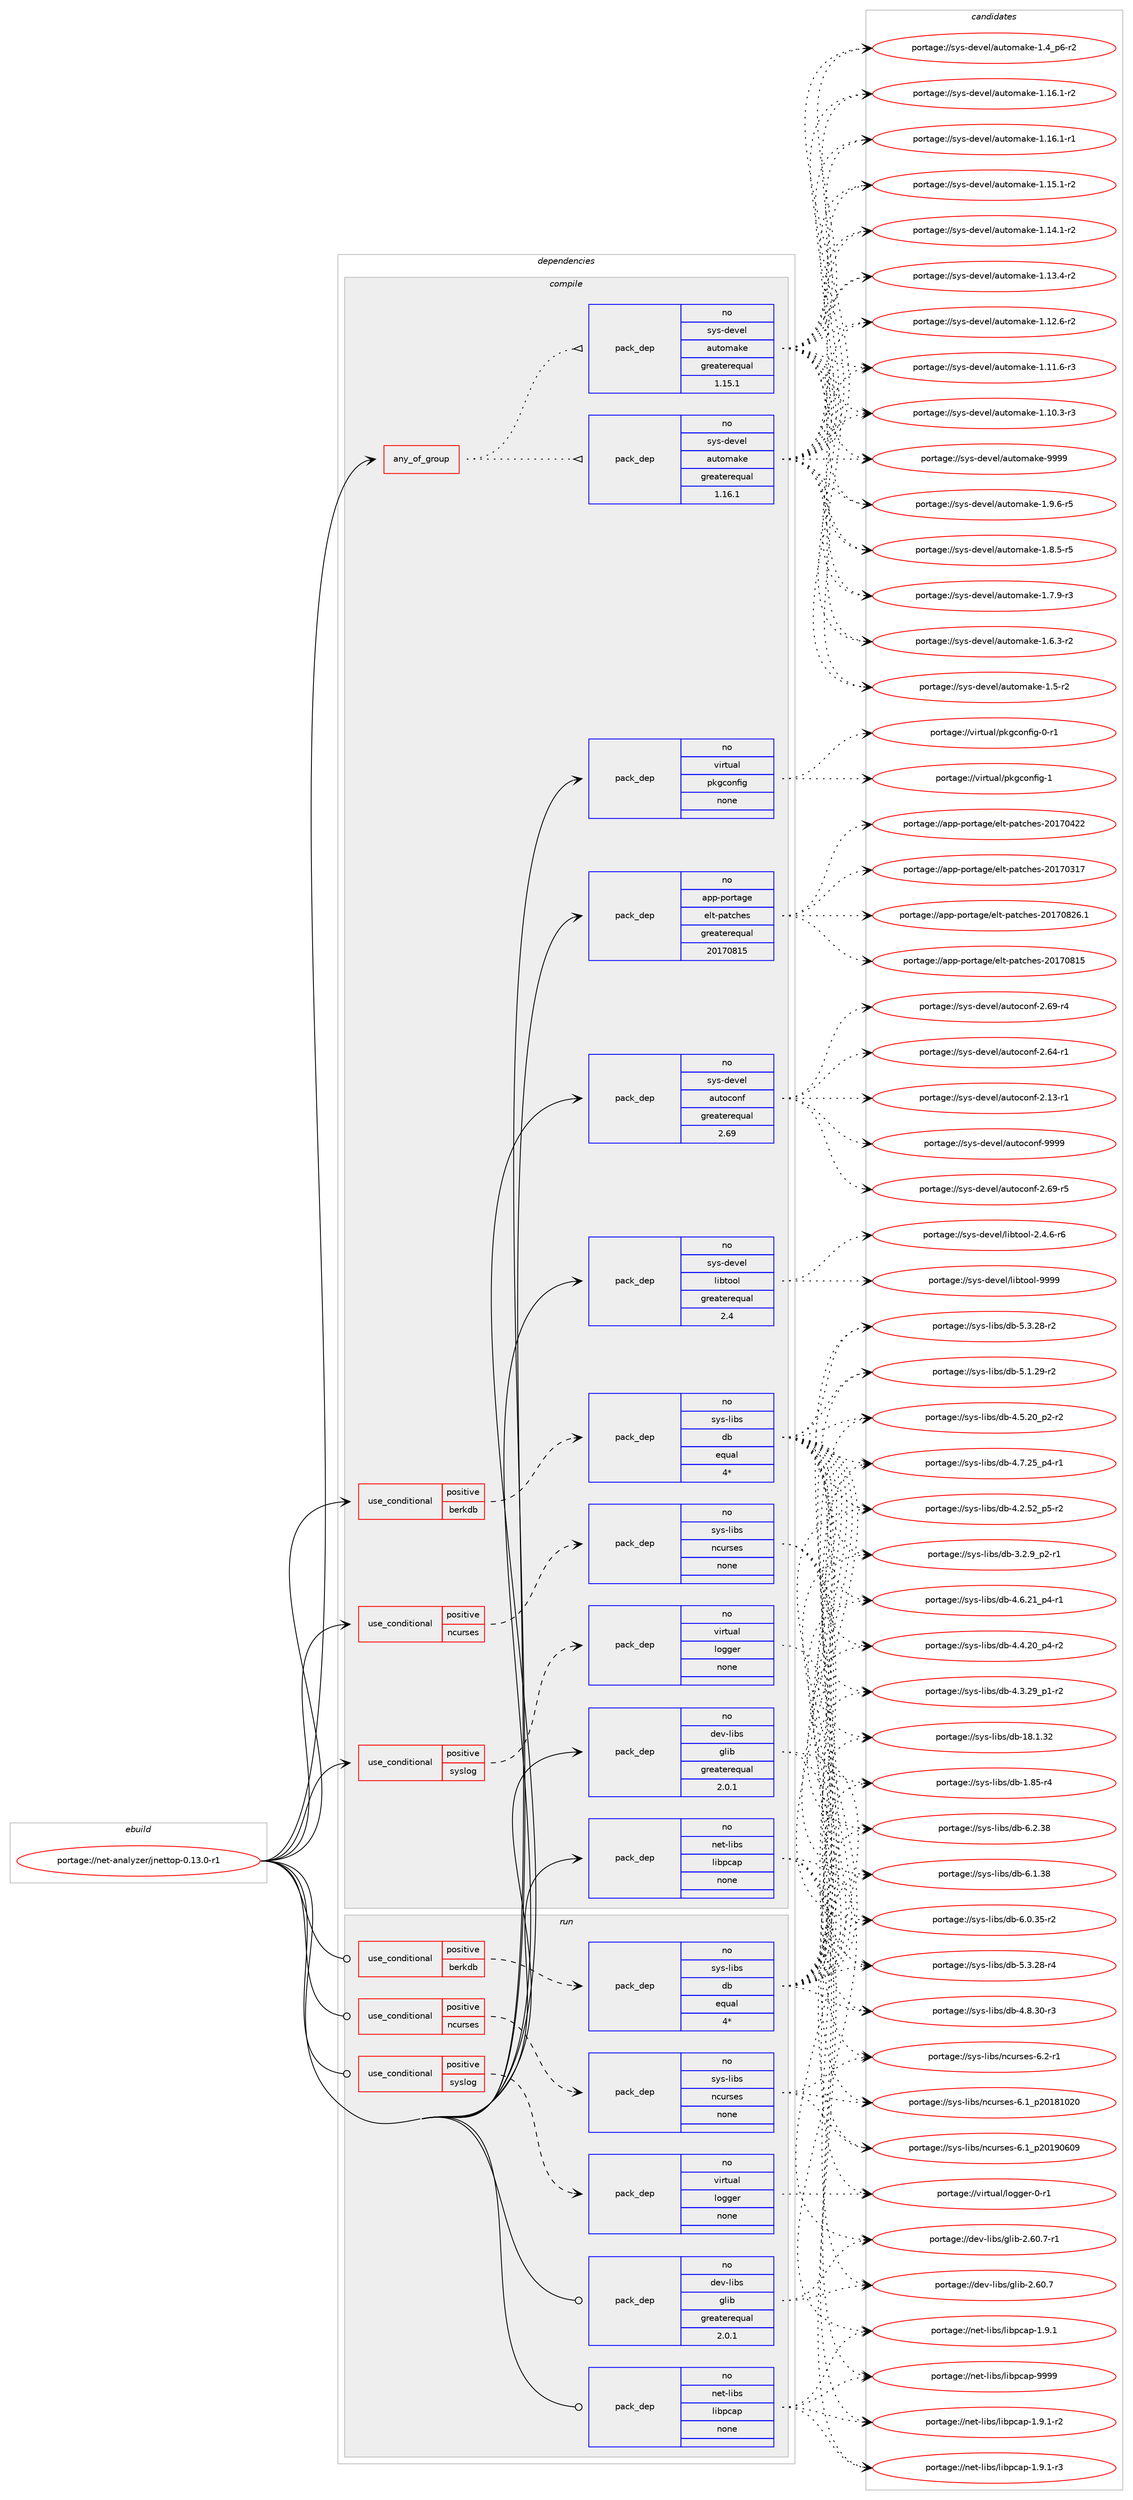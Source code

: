 digraph prolog {

# *************
# Graph options
# *************

newrank=true;
concentrate=true;
compound=true;
graph [rankdir=LR,fontname=Helvetica,fontsize=10,ranksep=1.5];#, ranksep=2.5, nodesep=0.2];
edge  [arrowhead=vee];
node  [fontname=Helvetica,fontsize=10];

# **********
# The ebuild
# **********

subgraph cluster_leftcol {
color=gray;
rank=same;
label=<<i>ebuild</i>>;
id [label="portage://net-analyzer/jnettop-0.13.0-r1", color=red, width=4, href="../net-analyzer/jnettop-0.13.0-r1.svg"];
}

# ****************
# The dependencies
# ****************

subgraph cluster_midcol {
color=gray;
label=<<i>dependencies</i>>;
subgraph cluster_compile {
fillcolor="#eeeeee";
style=filled;
label=<<i>compile</i>>;
subgraph any2415 {
dependency156555 [label=<<TABLE BORDER="0" CELLBORDER="1" CELLSPACING="0" CELLPADDING="4"><TR><TD CELLPADDING="10">any_of_group</TD></TR></TABLE>>, shape=none, color=red];subgraph pack118744 {
dependency156556 [label=<<TABLE BORDER="0" CELLBORDER="1" CELLSPACING="0" CELLPADDING="4" WIDTH="220"><TR><TD ROWSPAN="6" CELLPADDING="30">pack_dep</TD></TR><TR><TD WIDTH="110">no</TD></TR><TR><TD>sys-devel</TD></TR><TR><TD>automake</TD></TR><TR><TD>greaterequal</TD></TR><TR><TD>1.16.1</TD></TR></TABLE>>, shape=none, color=blue];
}
dependency156555:e -> dependency156556:w [weight=20,style="dotted",arrowhead="oinv"];
subgraph pack118745 {
dependency156557 [label=<<TABLE BORDER="0" CELLBORDER="1" CELLSPACING="0" CELLPADDING="4" WIDTH="220"><TR><TD ROWSPAN="6" CELLPADDING="30">pack_dep</TD></TR><TR><TD WIDTH="110">no</TD></TR><TR><TD>sys-devel</TD></TR><TR><TD>automake</TD></TR><TR><TD>greaterequal</TD></TR><TR><TD>1.15.1</TD></TR></TABLE>>, shape=none, color=blue];
}
dependency156555:e -> dependency156557:w [weight=20,style="dotted",arrowhead="oinv"];
}
id:e -> dependency156555:w [weight=20,style="solid",arrowhead="vee"];
subgraph cond35244 {
dependency156558 [label=<<TABLE BORDER="0" CELLBORDER="1" CELLSPACING="0" CELLPADDING="4"><TR><TD ROWSPAN="3" CELLPADDING="10">use_conditional</TD></TR><TR><TD>positive</TD></TR><TR><TD>berkdb</TD></TR></TABLE>>, shape=none, color=red];
subgraph pack118746 {
dependency156559 [label=<<TABLE BORDER="0" CELLBORDER="1" CELLSPACING="0" CELLPADDING="4" WIDTH="220"><TR><TD ROWSPAN="6" CELLPADDING="30">pack_dep</TD></TR><TR><TD WIDTH="110">no</TD></TR><TR><TD>sys-libs</TD></TR><TR><TD>db</TD></TR><TR><TD>equal</TD></TR><TR><TD>4*</TD></TR></TABLE>>, shape=none, color=blue];
}
dependency156558:e -> dependency156559:w [weight=20,style="dashed",arrowhead="vee"];
}
id:e -> dependency156558:w [weight=20,style="solid",arrowhead="vee"];
subgraph cond35245 {
dependency156560 [label=<<TABLE BORDER="0" CELLBORDER="1" CELLSPACING="0" CELLPADDING="4"><TR><TD ROWSPAN="3" CELLPADDING="10">use_conditional</TD></TR><TR><TD>positive</TD></TR><TR><TD>ncurses</TD></TR></TABLE>>, shape=none, color=red];
subgraph pack118747 {
dependency156561 [label=<<TABLE BORDER="0" CELLBORDER="1" CELLSPACING="0" CELLPADDING="4" WIDTH="220"><TR><TD ROWSPAN="6" CELLPADDING="30">pack_dep</TD></TR><TR><TD WIDTH="110">no</TD></TR><TR><TD>sys-libs</TD></TR><TR><TD>ncurses</TD></TR><TR><TD>none</TD></TR><TR><TD></TD></TR></TABLE>>, shape=none, color=blue];
}
dependency156560:e -> dependency156561:w [weight=20,style="dashed",arrowhead="vee"];
}
id:e -> dependency156560:w [weight=20,style="solid",arrowhead="vee"];
subgraph cond35246 {
dependency156562 [label=<<TABLE BORDER="0" CELLBORDER="1" CELLSPACING="0" CELLPADDING="4"><TR><TD ROWSPAN="3" CELLPADDING="10">use_conditional</TD></TR><TR><TD>positive</TD></TR><TR><TD>syslog</TD></TR></TABLE>>, shape=none, color=red];
subgraph pack118748 {
dependency156563 [label=<<TABLE BORDER="0" CELLBORDER="1" CELLSPACING="0" CELLPADDING="4" WIDTH="220"><TR><TD ROWSPAN="6" CELLPADDING="30">pack_dep</TD></TR><TR><TD WIDTH="110">no</TD></TR><TR><TD>virtual</TD></TR><TR><TD>logger</TD></TR><TR><TD>none</TD></TR><TR><TD></TD></TR></TABLE>>, shape=none, color=blue];
}
dependency156562:e -> dependency156563:w [weight=20,style="dashed",arrowhead="vee"];
}
id:e -> dependency156562:w [weight=20,style="solid",arrowhead="vee"];
subgraph pack118749 {
dependency156564 [label=<<TABLE BORDER="0" CELLBORDER="1" CELLSPACING="0" CELLPADDING="4" WIDTH="220"><TR><TD ROWSPAN="6" CELLPADDING="30">pack_dep</TD></TR><TR><TD WIDTH="110">no</TD></TR><TR><TD>app-portage</TD></TR><TR><TD>elt-patches</TD></TR><TR><TD>greaterequal</TD></TR><TR><TD>20170815</TD></TR></TABLE>>, shape=none, color=blue];
}
id:e -> dependency156564:w [weight=20,style="solid",arrowhead="vee"];
subgraph pack118750 {
dependency156565 [label=<<TABLE BORDER="0" CELLBORDER="1" CELLSPACING="0" CELLPADDING="4" WIDTH="220"><TR><TD ROWSPAN="6" CELLPADDING="30">pack_dep</TD></TR><TR><TD WIDTH="110">no</TD></TR><TR><TD>dev-libs</TD></TR><TR><TD>glib</TD></TR><TR><TD>greaterequal</TD></TR><TR><TD>2.0.1</TD></TR></TABLE>>, shape=none, color=blue];
}
id:e -> dependency156565:w [weight=20,style="solid",arrowhead="vee"];
subgraph pack118751 {
dependency156566 [label=<<TABLE BORDER="0" CELLBORDER="1" CELLSPACING="0" CELLPADDING="4" WIDTH="220"><TR><TD ROWSPAN="6" CELLPADDING="30">pack_dep</TD></TR><TR><TD WIDTH="110">no</TD></TR><TR><TD>net-libs</TD></TR><TR><TD>libpcap</TD></TR><TR><TD>none</TD></TR><TR><TD></TD></TR></TABLE>>, shape=none, color=blue];
}
id:e -> dependency156566:w [weight=20,style="solid",arrowhead="vee"];
subgraph pack118752 {
dependency156567 [label=<<TABLE BORDER="0" CELLBORDER="1" CELLSPACING="0" CELLPADDING="4" WIDTH="220"><TR><TD ROWSPAN="6" CELLPADDING="30">pack_dep</TD></TR><TR><TD WIDTH="110">no</TD></TR><TR><TD>sys-devel</TD></TR><TR><TD>autoconf</TD></TR><TR><TD>greaterequal</TD></TR><TR><TD>2.69</TD></TR></TABLE>>, shape=none, color=blue];
}
id:e -> dependency156567:w [weight=20,style="solid",arrowhead="vee"];
subgraph pack118753 {
dependency156568 [label=<<TABLE BORDER="0" CELLBORDER="1" CELLSPACING="0" CELLPADDING="4" WIDTH="220"><TR><TD ROWSPAN="6" CELLPADDING="30">pack_dep</TD></TR><TR><TD WIDTH="110">no</TD></TR><TR><TD>sys-devel</TD></TR><TR><TD>libtool</TD></TR><TR><TD>greaterequal</TD></TR><TR><TD>2.4</TD></TR></TABLE>>, shape=none, color=blue];
}
id:e -> dependency156568:w [weight=20,style="solid",arrowhead="vee"];
subgraph pack118754 {
dependency156569 [label=<<TABLE BORDER="0" CELLBORDER="1" CELLSPACING="0" CELLPADDING="4" WIDTH="220"><TR><TD ROWSPAN="6" CELLPADDING="30">pack_dep</TD></TR><TR><TD WIDTH="110">no</TD></TR><TR><TD>virtual</TD></TR><TR><TD>pkgconfig</TD></TR><TR><TD>none</TD></TR><TR><TD></TD></TR></TABLE>>, shape=none, color=blue];
}
id:e -> dependency156569:w [weight=20,style="solid",arrowhead="vee"];
}
subgraph cluster_compileandrun {
fillcolor="#eeeeee";
style=filled;
label=<<i>compile and run</i>>;
}
subgraph cluster_run {
fillcolor="#eeeeee";
style=filled;
label=<<i>run</i>>;
subgraph cond35247 {
dependency156570 [label=<<TABLE BORDER="0" CELLBORDER="1" CELLSPACING="0" CELLPADDING="4"><TR><TD ROWSPAN="3" CELLPADDING="10">use_conditional</TD></TR><TR><TD>positive</TD></TR><TR><TD>berkdb</TD></TR></TABLE>>, shape=none, color=red];
subgraph pack118755 {
dependency156571 [label=<<TABLE BORDER="0" CELLBORDER="1" CELLSPACING="0" CELLPADDING="4" WIDTH="220"><TR><TD ROWSPAN="6" CELLPADDING="30">pack_dep</TD></TR><TR><TD WIDTH="110">no</TD></TR><TR><TD>sys-libs</TD></TR><TR><TD>db</TD></TR><TR><TD>equal</TD></TR><TR><TD>4*</TD></TR></TABLE>>, shape=none, color=blue];
}
dependency156570:e -> dependency156571:w [weight=20,style="dashed",arrowhead="vee"];
}
id:e -> dependency156570:w [weight=20,style="solid",arrowhead="odot"];
subgraph cond35248 {
dependency156572 [label=<<TABLE BORDER="0" CELLBORDER="1" CELLSPACING="0" CELLPADDING="4"><TR><TD ROWSPAN="3" CELLPADDING="10">use_conditional</TD></TR><TR><TD>positive</TD></TR><TR><TD>ncurses</TD></TR></TABLE>>, shape=none, color=red];
subgraph pack118756 {
dependency156573 [label=<<TABLE BORDER="0" CELLBORDER="1" CELLSPACING="0" CELLPADDING="4" WIDTH="220"><TR><TD ROWSPAN="6" CELLPADDING="30">pack_dep</TD></TR><TR><TD WIDTH="110">no</TD></TR><TR><TD>sys-libs</TD></TR><TR><TD>ncurses</TD></TR><TR><TD>none</TD></TR><TR><TD></TD></TR></TABLE>>, shape=none, color=blue];
}
dependency156572:e -> dependency156573:w [weight=20,style="dashed",arrowhead="vee"];
}
id:e -> dependency156572:w [weight=20,style="solid",arrowhead="odot"];
subgraph cond35249 {
dependency156574 [label=<<TABLE BORDER="0" CELLBORDER="1" CELLSPACING="0" CELLPADDING="4"><TR><TD ROWSPAN="3" CELLPADDING="10">use_conditional</TD></TR><TR><TD>positive</TD></TR><TR><TD>syslog</TD></TR></TABLE>>, shape=none, color=red];
subgraph pack118757 {
dependency156575 [label=<<TABLE BORDER="0" CELLBORDER="1" CELLSPACING="0" CELLPADDING="4" WIDTH="220"><TR><TD ROWSPAN="6" CELLPADDING="30">pack_dep</TD></TR><TR><TD WIDTH="110">no</TD></TR><TR><TD>virtual</TD></TR><TR><TD>logger</TD></TR><TR><TD>none</TD></TR><TR><TD></TD></TR></TABLE>>, shape=none, color=blue];
}
dependency156574:e -> dependency156575:w [weight=20,style="dashed",arrowhead="vee"];
}
id:e -> dependency156574:w [weight=20,style="solid",arrowhead="odot"];
subgraph pack118758 {
dependency156576 [label=<<TABLE BORDER="0" CELLBORDER="1" CELLSPACING="0" CELLPADDING="4" WIDTH="220"><TR><TD ROWSPAN="6" CELLPADDING="30">pack_dep</TD></TR><TR><TD WIDTH="110">no</TD></TR><TR><TD>dev-libs</TD></TR><TR><TD>glib</TD></TR><TR><TD>greaterequal</TD></TR><TR><TD>2.0.1</TD></TR></TABLE>>, shape=none, color=blue];
}
id:e -> dependency156576:w [weight=20,style="solid",arrowhead="odot"];
subgraph pack118759 {
dependency156577 [label=<<TABLE BORDER="0" CELLBORDER="1" CELLSPACING="0" CELLPADDING="4" WIDTH="220"><TR><TD ROWSPAN="6" CELLPADDING="30">pack_dep</TD></TR><TR><TD WIDTH="110">no</TD></TR><TR><TD>net-libs</TD></TR><TR><TD>libpcap</TD></TR><TR><TD>none</TD></TR><TR><TD></TD></TR></TABLE>>, shape=none, color=blue];
}
id:e -> dependency156577:w [weight=20,style="solid",arrowhead="odot"];
}
}

# **************
# The candidates
# **************

subgraph cluster_choices {
rank=same;
color=gray;
label=<<i>candidates</i>>;

subgraph choice118744 {
color=black;
nodesep=1;
choice115121115451001011181011084797117116111109971071014557575757 [label="portage://sys-devel/automake-9999", color=red, width=4,href="../sys-devel/automake-9999.svg"];
choice115121115451001011181011084797117116111109971071014549465746544511453 [label="portage://sys-devel/automake-1.9.6-r5", color=red, width=4,href="../sys-devel/automake-1.9.6-r5.svg"];
choice115121115451001011181011084797117116111109971071014549465646534511453 [label="portage://sys-devel/automake-1.8.5-r5", color=red, width=4,href="../sys-devel/automake-1.8.5-r5.svg"];
choice115121115451001011181011084797117116111109971071014549465546574511451 [label="portage://sys-devel/automake-1.7.9-r3", color=red, width=4,href="../sys-devel/automake-1.7.9-r3.svg"];
choice115121115451001011181011084797117116111109971071014549465446514511450 [label="portage://sys-devel/automake-1.6.3-r2", color=red, width=4,href="../sys-devel/automake-1.6.3-r2.svg"];
choice11512111545100101118101108479711711611110997107101454946534511450 [label="portage://sys-devel/automake-1.5-r2", color=red, width=4,href="../sys-devel/automake-1.5-r2.svg"];
choice115121115451001011181011084797117116111109971071014549465295112544511450 [label="portage://sys-devel/automake-1.4_p6-r2", color=red, width=4,href="../sys-devel/automake-1.4_p6-r2.svg"];
choice11512111545100101118101108479711711611110997107101454946495446494511450 [label="portage://sys-devel/automake-1.16.1-r2", color=red, width=4,href="../sys-devel/automake-1.16.1-r2.svg"];
choice11512111545100101118101108479711711611110997107101454946495446494511449 [label="portage://sys-devel/automake-1.16.1-r1", color=red, width=4,href="../sys-devel/automake-1.16.1-r1.svg"];
choice11512111545100101118101108479711711611110997107101454946495346494511450 [label="portage://sys-devel/automake-1.15.1-r2", color=red, width=4,href="../sys-devel/automake-1.15.1-r2.svg"];
choice11512111545100101118101108479711711611110997107101454946495246494511450 [label="portage://sys-devel/automake-1.14.1-r2", color=red, width=4,href="../sys-devel/automake-1.14.1-r2.svg"];
choice11512111545100101118101108479711711611110997107101454946495146524511450 [label="portage://sys-devel/automake-1.13.4-r2", color=red, width=4,href="../sys-devel/automake-1.13.4-r2.svg"];
choice11512111545100101118101108479711711611110997107101454946495046544511450 [label="portage://sys-devel/automake-1.12.6-r2", color=red, width=4,href="../sys-devel/automake-1.12.6-r2.svg"];
choice11512111545100101118101108479711711611110997107101454946494946544511451 [label="portage://sys-devel/automake-1.11.6-r3", color=red, width=4,href="../sys-devel/automake-1.11.6-r3.svg"];
choice11512111545100101118101108479711711611110997107101454946494846514511451 [label="portage://sys-devel/automake-1.10.3-r3", color=red, width=4,href="../sys-devel/automake-1.10.3-r3.svg"];
dependency156556:e -> choice115121115451001011181011084797117116111109971071014557575757:w [style=dotted,weight="100"];
dependency156556:e -> choice115121115451001011181011084797117116111109971071014549465746544511453:w [style=dotted,weight="100"];
dependency156556:e -> choice115121115451001011181011084797117116111109971071014549465646534511453:w [style=dotted,weight="100"];
dependency156556:e -> choice115121115451001011181011084797117116111109971071014549465546574511451:w [style=dotted,weight="100"];
dependency156556:e -> choice115121115451001011181011084797117116111109971071014549465446514511450:w [style=dotted,weight="100"];
dependency156556:e -> choice11512111545100101118101108479711711611110997107101454946534511450:w [style=dotted,weight="100"];
dependency156556:e -> choice115121115451001011181011084797117116111109971071014549465295112544511450:w [style=dotted,weight="100"];
dependency156556:e -> choice11512111545100101118101108479711711611110997107101454946495446494511450:w [style=dotted,weight="100"];
dependency156556:e -> choice11512111545100101118101108479711711611110997107101454946495446494511449:w [style=dotted,weight="100"];
dependency156556:e -> choice11512111545100101118101108479711711611110997107101454946495346494511450:w [style=dotted,weight="100"];
dependency156556:e -> choice11512111545100101118101108479711711611110997107101454946495246494511450:w [style=dotted,weight="100"];
dependency156556:e -> choice11512111545100101118101108479711711611110997107101454946495146524511450:w [style=dotted,weight="100"];
dependency156556:e -> choice11512111545100101118101108479711711611110997107101454946495046544511450:w [style=dotted,weight="100"];
dependency156556:e -> choice11512111545100101118101108479711711611110997107101454946494946544511451:w [style=dotted,weight="100"];
dependency156556:e -> choice11512111545100101118101108479711711611110997107101454946494846514511451:w [style=dotted,weight="100"];
}
subgraph choice118745 {
color=black;
nodesep=1;
choice115121115451001011181011084797117116111109971071014557575757 [label="portage://sys-devel/automake-9999", color=red, width=4,href="../sys-devel/automake-9999.svg"];
choice115121115451001011181011084797117116111109971071014549465746544511453 [label="portage://sys-devel/automake-1.9.6-r5", color=red, width=4,href="../sys-devel/automake-1.9.6-r5.svg"];
choice115121115451001011181011084797117116111109971071014549465646534511453 [label="portage://sys-devel/automake-1.8.5-r5", color=red, width=4,href="../sys-devel/automake-1.8.5-r5.svg"];
choice115121115451001011181011084797117116111109971071014549465546574511451 [label="portage://sys-devel/automake-1.7.9-r3", color=red, width=4,href="../sys-devel/automake-1.7.9-r3.svg"];
choice115121115451001011181011084797117116111109971071014549465446514511450 [label="portage://sys-devel/automake-1.6.3-r2", color=red, width=4,href="../sys-devel/automake-1.6.3-r2.svg"];
choice11512111545100101118101108479711711611110997107101454946534511450 [label="portage://sys-devel/automake-1.5-r2", color=red, width=4,href="../sys-devel/automake-1.5-r2.svg"];
choice115121115451001011181011084797117116111109971071014549465295112544511450 [label="portage://sys-devel/automake-1.4_p6-r2", color=red, width=4,href="../sys-devel/automake-1.4_p6-r2.svg"];
choice11512111545100101118101108479711711611110997107101454946495446494511450 [label="portage://sys-devel/automake-1.16.1-r2", color=red, width=4,href="../sys-devel/automake-1.16.1-r2.svg"];
choice11512111545100101118101108479711711611110997107101454946495446494511449 [label="portage://sys-devel/automake-1.16.1-r1", color=red, width=4,href="../sys-devel/automake-1.16.1-r1.svg"];
choice11512111545100101118101108479711711611110997107101454946495346494511450 [label="portage://sys-devel/automake-1.15.1-r2", color=red, width=4,href="../sys-devel/automake-1.15.1-r2.svg"];
choice11512111545100101118101108479711711611110997107101454946495246494511450 [label="portage://sys-devel/automake-1.14.1-r2", color=red, width=4,href="../sys-devel/automake-1.14.1-r2.svg"];
choice11512111545100101118101108479711711611110997107101454946495146524511450 [label="portage://sys-devel/automake-1.13.4-r2", color=red, width=4,href="../sys-devel/automake-1.13.4-r2.svg"];
choice11512111545100101118101108479711711611110997107101454946495046544511450 [label="portage://sys-devel/automake-1.12.6-r2", color=red, width=4,href="../sys-devel/automake-1.12.6-r2.svg"];
choice11512111545100101118101108479711711611110997107101454946494946544511451 [label="portage://sys-devel/automake-1.11.6-r3", color=red, width=4,href="../sys-devel/automake-1.11.6-r3.svg"];
choice11512111545100101118101108479711711611110997107101454946494846514511451 [label="portage://sys-devel/automake-1.10.3-r3", color=red, width=4,href="../sys-devel/automake-1.10.3-r3.svg"];
dependency156557:e -> choice115121115451001011181011084797117116111109971071014557575757:w [style=dotted,weight="100"];
dependency156557:e -> choice115121115451001011181011084797117116111109971071014549465746544511453:w [style=dotted,weight="100"];
dependency156557:e -> choice115121115451001011181011084797117116111109971071014549465646534511453:w [style=dotted,weight="100"];
dependency156557:e -> choice115121115451001011181011084797117116111109971071014549465546574511451:w [style=dotted,weight="100"];
dependency156557:e -> choice115121115451001011181011084797117116111109971071014549465446514511450:w [style=dotted,weight="100"];
dependency156557:e -> choice11512111545100101118101108479711711611110997107101454946534511450:w [style=dotted,weight="100"];
dependency156557:e -> choice115121115451001011181011084797117116111109971071014549465295112544511450:w [style=dotted,weight="100"];
dependency156557:e -> choice11512111545100101118101108479711711611110997107101454946495446494511450:w [style=dotted,weight="100"];
dependency156557:e -> choice11512111545100101118101108479711711611110997107101454946495446494511449:w [style=dotted,weight="100"];
dependency156557:e -> choice11512111545100101118101108479711711611110997107101454946495346494511450:w [style=dotted,weight="100"];
dependency156557:e -> choice11512111545100101118101108479711711611110997107101454946495246494511450:w [style=dotted,weight="100"];
dependency156557:e -> choice11512111545100101118101108479711711611110997107101454946495146524511450:w [style=dotted,weight="100"];
dependency156557:e -> choice11512111545100101118101108479711711611110997107101454946495046544511450:w [style=dotted,weight="100"];
dependency156557:e -> choice11512111545100101118101108479711711611110997107101454946494946544511451:w [style=dotted,weight="100"];
dependency156557:e -> choice11512111545100101118101108479711711611110997107101454946494846514511451:w [style=dotted,weight="100"];
}
subgraph choice118746 {
color=black;
nodesep=1;
choice1151211154510810598115471009845544650465156 [label="portage://sys-libs/db-6.2.38", color=red, width=4,href="../sys-libs/db-6.2.38.svg"];
choice1151211154510810598115471009845544649465156 [label="portage://sys-libs/db-6.1.38", color=red, width=4,href="../sys-libs/db-6.1.38.svg"];
choice11512111545108105981154710098455446484651534511450 [label="portage://sys-libs/db-6.0.35-r2", color=red, width=4,href="../sys-libs/db-6.0.35-r2.svg"];
choice11512111545108105981154710098455346514650564511452 [label="portage://sys-libs/db-5.3.28-r4", color=red, width=4,href="../sys-libs/db-5.3.28-r4.svg"];
choice11512111545108105981154710098455346514650564511450 [label="portage://sys-libs/db-5.3.28-r2", color=red, width=4,href="../sys-libs/db-5.3.28-r2.svg"];
choice11512111545108105981154710098455346494650574511450 [label="portage://sys-libs/db-5.1.29-r2", color=red, width=4,href="../sys-libs/db-5.1.29-r2.svg"];
choice11512111545108105981154710098455246564651484511451 [label="portage://sys-libs/db-4.8.30-r3", color=red, width=4,href="../sys-libs/db-4.8.30-r3.svg"];
choice115121115451081059811547100984552465546505395112524511449 [label="portage://sys-libs/db-4.7.25_p4-r1", color=red, width=4,href="../sys-libs/db-4.7.25_p4-r1.svg"];
choice115121115451081059811547100984552465446504995112524511449 [label="portage://sys-libs/db-4.6.21_p4-r1", color=red, width=4,href="../sys-libs/db-4.6.21_p4-r1.svg"];
choice115121115451081059811547100984552465346504895112504511450 [label="portage://sys-libs/db-4.5.20_p2-r2", color=red, width=4,href="../sys-libs/db-4.5.20_p2-r2.svg"];
choice115121115451081059811547100984552465246504895112524511450 [label="portage://sys-libs/db-4.4.20_p4-r2", color=red, width=4,href="../sys-libs/db-4.4.20_p4-r2.svg"];
choice115121115451081059811547100984552465146505795112494511450 [label="portage://sys-libs/db-4.3.29_p1-r2", color=red, width=4,href="../sys-libs/db-4.3.29_p1-r2.svg"];
choice115121115451081059811547100984552465046535095112534511450 [label="portage://sys-libs/db-4.2.52_p5-r2", color=red, width=4,href="../sys-libs/db-4.2.52_p5-r2.svg"];
choice1151211154510810598115471009845514650465795112504511449 [label="portage://sys-libs/db-3.2.9_p2-r1", color=red, width=4,href="../sys-libs/db-3.2.9_p2-r1.svg"];
choice115121115451081059811547100984549564649465150 [label="portage://sys-libs/db-18.1.32", color=red, width=4,href="../sys-libs/db-18.1.32.svg"];
choice1151211154510810598115471009845494656534511452 [label="portage://sys-libs/db-1.85-r4", color=red, width=4,href="../sys-libs/db-1.85-r4.svg"];
dependency156559:e -> choice1151211154510810598115471009845544650465156:w [style=dotted,weight="100"];
dependency156559:e -> choice1151211154510810598115471009845544649465156:w [style=dotted,weight="100"];
dependency156559:e -> choice11512111545108105981154710098455446484651534511450:w [style=dotted,weight="100"];
dependency156559:e -> choice11512111545108105981154710098455346514650564511452:w [style=dotted,weight="100"];
dependency156559:e -> choice11512111545108105981154710098455346514650564511450:w [style=dotted,weight="100"];
dependency156559:e -> choice11512111545108105981154710098455346494650574511450:w [style=dotted,weight="100"];
dependency156559:e -> choice11512111545108105981154710098455246564651484511451:w [style=dotted,weight="100"];
dependency156559:e -> choice115121115451081059811547100984552465546505395112524511449:w [style=dotted,weight="100"];
dependency156559:e -> choice115121115451081059811547100984552465446504995112524511449:w [style=dotted,weight="100"];
dependency156559:e -> choice115121115451081059811547100984552465346504895112504511450:w [style=dotted,weight="100"];
dependency156559:e -> choice115121115451081059811547100984552465246504895112524511450:w [style=dotted,weight="100"];
dependency156559:e -> choice115121115451081059811547100984552465146505795112494511450:w [style=dotted,weight="100"];
dependency156559:e -> choice115121115451081059811547100984552465046535095112534511450:w [style=dotted,weight="100"];
dependency156559:e -> choice1151211154510810598115471009845514650465795112504511449:w [style=dotted,weight="100"];
dependency156559:e -> choice115121115451081059811547100984549564649465150:w [style=dotted,weight="100"];
dependency156559:e -> choice1151211154510810598115471009845494656534511452:w [style=dotted,weight="100"];
}
subgraph choice118747 {
color=black;
nodesep=1;
choice11512111545108105981154711099117114115101115455446504511449 [label="portage://sys-libs/ncurses-6.2-r1", color=red, width=4,href="../sys-libs/ncurses-6.2-r1.svg"];
choice1151211154510810598115471109911711411510111545544649951125048495748544857 [label="portage://sys-libs/ncurses-6.1_p20190609", color=red, width=4,href="../sys-libs/ncurses-6.1_p20190609.svg"];
choice1151211154510810598115471109911711411510111545544649951125048495649485048 [label="portage://sys-libs/ncurses-6.1_p20181020", color=red, width=4,href="../sys-libs/ncurses-6.1_p20181020.svg"];
dependency156561:e -> choice11512111545108105981154711099117114115101115455446504511449:w [style=dotted,weight="100"];
dependency156561:e -> choice1151211154510810598115471109911711411510111545544649951125048495748544857:w [style=dotted,weight="100"];
dependency156561:e -> choice1151211154510810598115471109911711411510111545544649951125048495649485048:w [style=dotted,weight="100"];
}
subgraph choice118748 {
color=black;
nodesep=1;
choice118105114116117971084710811110310310111445484511449 [label="portage://virtual/logger-0-r1", color=red, width=4,href="../virtual/logger-0-r1.svg"];
dependency156563:e -> choice118105114116117971084710811110310310111445484511449:w [style=dotted,weight="100"];
}
subgraph choice118749 {
color=black;
nodesep=1;
choice971121124511211111411697103101471011081164511297116991041011154550484955485650544649 [label="portage://app-portage/elt-patches-20170826.1", color=red, width=4,href="../app-portage/elt-patches-20170826.1.svg"];
choice97112112451121111141169710310147101108116451129711699104101115455048495548564953 [label="portage://app-portage/elt-patches-20170815", color=red, width=4,href="../app-portage/elt-patches-20170815.svg"];
choice97112112451121111141169710310147101108116451129711699104101115455048495548525050 [label="portage://app-portage/elt-patches-20170422", color=red, width=4,href="../app-portage/elt-patches-20170422.svg"];
choice97112112451121111141169710310147101108116451129711699104101115455048495548514955 [label="portage://app-portage/elt-patches-20170317", color=red, width=4,href="../app-portage/elt-patches-20170317.svg"];
dependency156564:e -> choice971121124511211111411697103101471011081164511297116991041011154550484955485650544649:w [style=dotted,weight="100"];
dependency156564:e -> choice97112112451121111141169710310147101108116451129711699104101115455048495548564953:w [style=dotted,weight="100"];
dependency156564:e -> choice97112112451121111141169710310147101108116451129711699104101115455048495548525050:w [style=dotted,weight="100"];
dependency156564:e -> choice97112112451121111141169710310147101108116451129711699104101115455048495548514955:w [style=dotted,weight="100"];
}
subgraph choice118750 {
color=black;
nodesep=1;
choice10010111845108105981154710310810598455046544846554511449 [label="portage://dev-libs/glib-2.60.7-r1", color=red, width=4,href="../dev-libs/glib-2.60.7-r1.svg"];
choice1001011184510810598115471031081059845504654484655 [label="portage://dev-libs/glib-2.60.7", color=red, width=4,href="../dev-libs/glib-2.60.7.svg"];
dependency156565:e -> choice10010111845108105981154710310810598455046544846554511449:w [style=dotted,weight="100"];
dependency156565:e -> choice1001011184510810598115471031081059845504654484655:w [style=dotted,weight="100"];
}
subgraph choice118751 {
color=black;
nodesep=1;
choice1101011164510810598115471081059811299971124557575757 [label="portage://net-libs/libpcap-9999", color=red, width=4,href="../net-libs/libpcap-9999.svg"];
choice1101011164510810598115471081059811299971124549465746494511451 [label="portage://net-libs/libpcap-1.9.1-r3", color=red, width=4,href="../net-libs/libpcap-1.9.1-r3.svg"];
choice1101011164510810598115471081059811299971124549465746494511450 [label="portage://net-libs/libpcap-1.9.1-r2", color=red, width=4,href="../net-libs/libpcap-1.9.1-r2.svg"];
choice110101116451081059811547108105981129997112454946574649 [label="portage://net-libs/libpcap-1.9.1", color=red, width=4,href="../net-libs/libpcap-1.9.1.svg"];
dependency156566:e -> choice1101011164510810598115471081059811299971124557575757:w [style=dotted,weight="100"];
dependency156566:e -> choice1101011164510810598115471081059811299971124549465746494511451:w [style=dotted,weight="100"];
dependency156566:e -> choice1101011164510810598115471081059811299971124549465746494511450:w [style=dotted,weight="100"];
dependency156566:e -> choice110101116451081059811547108105981129997112454946574649:w [style=dotted,weight="100"];
}
subgraph choice118752 {
color=black;
nodesep=1;
choice115121115451001011181011084797117116111991111101024557575757 [label="portage://sys-devel/autoconf-9999", color=red, width=4,href="../sys-devel/autoconf-9999.svg"];
choice1151211154510010111810110847971171161119911111010245504654574511453 [label="portage://sys-devel/autoconf-2.69-r5", color=red, width=4,href="../sys-devel/autoconf-2.69-r5.svg"];
choice1151211154510010111810110847971171161119911111010245504654574511452 [label="portage://sys-devel/autoconf-2.69-r4", color=red, width=4,href="../sys-devel/autoconf-2.69-r4.svg"];
choice1151211154510010111810110847971171161119911111010245504654524511449 [label="portage://sys-devel/autoconf-2.64-r1", color=red, width=4,href="../sys-devel/autoconf-2.64-r1.svg"];
choice1151211154510010111810110847971171161119911111010245504649514511449 [label="portage://sys-devel/autoconf-2.13-r1", color=red, width=4,href="../sys-devel/autoconf-2.13-r1.svg"];
dependency156567:e -> choice115121115451001011181011084797117116111991111101024557575757:w [style=dotted,weight="100"];
dependency156567:e -> choice1151211154510010111810110847971171161119911111010245504654574511453:w [style=dotted,weight="100"];
dependency156567:e -> choice1151211154510010111810110847971171161119911111010245504654574511452:w [style=dotted,weight="100"];
dependency156567:e -> choice1151211154510010111810110847971171161119911111010245504654524511449:w [style=dotted,weight="100"];
dependency156567:e -> choice1151211154510010111810110847971171161119911111010245504649514511449:w [style=dotted,weight="100"];
}
subgraph choice118753 {
color=black;
nodesep=1;
choice1151211154510010111810110847108105981161111111084557575757 [label="portage://sys-devel/libtool-9999", color=red, width=4,href="../sys-devel/libtool-9999.svg"];
choice1151211154510010111810110847108105981161111111084550465246544511454 [label="portage://sys-devel/libtool-2.4.6-r6", color=red, width=4,href="../sys-devel/libtool-2.4.6-r6.svg"];
dependency156568:e -> choice1151211154510010111810110847108105981161111111084557575757:w [style=dotted,weight="100"];
dependency156568:e -> choice1151211154510010111810110847108105981161111111084550465246544511454:w [style=dotted,weight="100"];
}
subgraph choice118754 {
color=black;
nodesep=1;
choice1181051141161179710847112107103991111101021051034549 [label="portage://virtual/pkgconfig-1", color=red, width=4,href="../virtual/pkgconfig-1.svg"];
choice11810511411611797108471121071039911111010210510345484511449 [label="portage://virtual/pkgconfig-0-r1", color=red, width=4,href="../virtual/pkgconfig-0-r1.svg"];
dependency156569:e -> choice1181051141161179710847112107103991111101021051034549:w [style=dotted,weight="100"];
dependency156569:e -> choice11810511411611797108471121071039911111010210510345484511449:w [style=dotted,weight="100"];
}
subgraph choice118755 {
color=black;
nodesep=1;
choice1151211154510810598115471009845544650465156 [label="portage://sys-libs/db-6.2.38", color=red, width=4,href="../sys-libs/db-6.2.38.svg"];
choice1151211154510810598115471009845544649465156 [label="portage://sys-libs/db-6.1.38", color=red, width=4,href="../sys-libs/db-6.1.38.svg"];
choice11512111545108105981154710098455446484651534511450 [label="portage://sys-libs/db-6.0.35-r2", color=red, width=4,href="../sys-libs/db-6.0.35-r2.svg"];
choice11512111545108105981154710098455346514650564511452 [label="portage://sys-libs/db-5.3.28-r4", color=red, width=4,href="../sys-libs/db-5.3.28-r4.svg"];
choice11512111545108105981154710098455346514650564511450 [label="portage://sys-libs/db-5.3.28-r2", color=red, width=4,href="../sys-libs/db-5.3.28-r2.svg"];
choice11512111545108105981154710098455346494650574511450 [label="portage://sys-libs/db-5.1.29-r2", color=red, width=4,href="../sys-libs/db-5.1.29-r2.svg"];
choice11512111545108105981154710098455246564651484511451 [label="portage://sys-libs/db-4.8.30-r3", color=red, width=4,href="../sys-libs/db-4.8.30-r3.svg"];
choice115121115451081059811547100984552465546505395112524511449 [label="portage://sys-libs/db-4.7.25_p4-r1", color=red, width=4,href="../sys-libs/db-4.7.25_p4-r1.svg"];
choice115121115451081059811547100984552465446504995112524511449 [label="portage://sys-libs/db-4.6.21_p4-r1", color=red, width=4,href="../sys-libs/db-4.6.21_p4-r1.svg"];
choice115121115451081059811547100984552465346504895112504511450 [label="portage://sys-libs/db-4.5.20_p2-r2", color=red, width=4,href="../sys-libs/db-4.5.20_p2-r2.svg"];
choice115121115451081059811547100984552465246504895112524511450 [label="portage://sys-libs/db-4.4.20_p4-r2", color=red, width=4,href="../sys-libs/db-4.4.20_p4-r2.svg"];
choice115121115451081059811547100984552465146505795112494511450 [label="portage://sys-libs/db-4.3.29_p1-r2", color=red, width=4,href="../sys-libs/db-4.3.29_p1-r2.svg"];
choice115121115451081059811547100984552465046535095112534511450 [label="portage://sys-libs/db-4.2.52_p5-r2", color=red, width=4,href="../sys-libs/db-4.2.52_p5-r2.svg"];
choice1151211154510810598115471009845514650465795112504511449 [label="portage://sys-libs/db-3.2.9_p2-r1", color=red, width=4,href="../sys-libs/db-3.2.9_p2-r1.svg"];
choice115121115451081059811547100984549564649465150 [label="portage://sys-libs/db-18.1.32", color=red, width=4,href="../sys-libs/db-18.1.32.svg"];
choice1151211154510810598115471009845494656534511452 [label="portage://sys-libs/db-1.85-r4", color=red, width=4,href="../sys-libs/db-1.85-r4.svg"];
dependency156571:e -> choice1151211154510810598115471009845544650465156:w [style=dotted,weight="100"];
dependency156571:e -> choice1151211154510810598115471009845544649465156:w [style=dotted,weight="100"];
dependency156571:e -> choice11512111545108105981154710098455446484651534511450:w [style=dotted,weight="100"];
dependency156571:e -> choice11512111545108105981154710098455346514650564511452:w [style=dotted,weight="100"];
dependency156571:e -> choice11512111545108105981154710098455346514650564511450:w [style=dotted,weight="100"];
dependency156571:e -> choice11512111545108105981154710098455346494650574511450:w [style=dotted,weight="100"];
dependency156571:e -> choice11512111545108105981154710098455246564651484511451:w [style=dotted,weight="100"];
dependency156571:e -> choice115121115451081059811547100984552465546505395112524511449:w [style=dotted,weight="100"];
dependency156571:e -> choice115121115451081059811547100984552465446504995112524511449:w [style=dotted,weight="100"];
dependency156571:e -> choice115121115451081059811547100984552465346504895112504511450:w [style=dotted,weight="100"];
dependency156571:e -> choice115121115451081059811547100984552465246504895112524511450:w [style=dotted,weight="100"];
dependency156571:e -> choice115121115451081059811547100984552465146505795112494511450:w [style=dotted,weight="100"];
dependency156571:e -> choice115121115451081059811547100984552465046535095112534511450:w [style=dotted,weight="100"];
dependency156571:e -> choice1151211154510810598115471009845514650465795112504511449:w [style=dotted,weight="100"];
dependency156571:e -> choice115121115451081059811547100984549564649465150:w [style=dotted,weight="100"];
dependency156571:e -> choice1151211154510810598115471009845494656534511452:w [style=dotted,weight="100"];
}
subgraph choice118756 {
color=black;
nodesep=1;
choice11512111545108105981154711099117114115101115455446504511449 [label="portage://sys-libs/ncurses-6.2-r1", color=red, width=4,href="../sys-libs/ncurses-6.2-r1.svg"];
choice1151211154510810598115471109911711411510111545544649951125048495748544857 [label="portage://sys-libs/ncurses-6.1_p20190609", color=red, width=4,href="../sys-libs/ncurses-6.1_p20190609.svg"];
choice1151211154510810598115471109911711411510111545544649951125048495649485048 [label="portage://sys-libs/ncurses-6.1_p20181020", color=red, width=4,href="../sys-libs/ncurses-6.1_p20181020.svg"];
dependency156573:e -> choice11512111545108105981154711099117114115101115455446504511449:w [style=dotted,weight="100"];
dependency156573:e -> choice1151211154510810598115471109911711411510111545544649951125048495748544857:w [style=dotted,weight="100"];
dependency156573:e -> choice1151211154510810598115471109911711411510111545544649951125048495649485048:w [style=dotted,weight="100"];
}
subgraph choice118757 {
color=black;
nodesep=1;
choice118105114116117971084710811110310310111445484511449 [label="portage://virtual/logger-0-r1", color=red, width=4,href="../virtual/logger-0-r1.svg"];
dependency156575:e -> choice118105114116117971084710811110310310111445484511449:w [style=dotted,weight="100"];
}
subgraph choice118758 {
color=black;
nodesep=1;
choice10010111845108105981154710310810598455046544846554511449 [label="portage://dev-libs/glib-2.60.7-r1", color=red, width=4,href="../dev-libs/glib-2.60.7-r1.svg"];
choice1001011184510810598115471031081059845504654484655 [label="portage://dev-libs/glib-2.60.7", color=red, width=4,href="../dev-libs/glib-2.60.7.svg"];
dependency156576:e -> choice10010111845108105981154710310810598455046544846554511449:w [style=dotted,weight="100"];
dependency156576:e -> choice1001011184510810598115471031081059845504654484655:w [style=dotted,weight="100"];
}
subgraph choice118759 {
color=black;
nodesep=1;
choice1101011164510810598115471081059811299971124557575757 [label="portage://net-libs/libpcap-9999", color=red, width=4,href="../net-libs/libpcap-9999.svg"];
choice1101011164510810598115471081059811299971124549465746494511451 [label="portage://net-libs/libpcap-1.9.1-r3", color=red, width=4,href="../net-libs/libpcap-1.9.1-r3.svg"];
choice1101011164510810598115471081059811299971124549465746494511450 [label="portage://net-libs/libpcap-1.9.1-r2", color=red, width=4,href="../net-libs/libpcap-1.9.1-r2.svg"];
choice110101116451081059811547108105981129997112454946574649 [label="portage://net-libs/libpcap-1.9.1", color=red, width=4,href="../net-libs/libpcap-1.9.1.svg"];
dependency156577:e -> choice1101011164510810598115471081059811299971124557575757:w [style=dotted,weight="100"];
dependency156577:e -> choice1101011164510810598115471081059811299971124549465746494511451:w [style=dotted,weight="100"];
dependency156577:e -> choice1101011164510810598115471081059811299971124549465746494511450:w [style=dotted,weight="100"];
dependency156577:e -> choice110101116451081059811547108105981129997112454946574649:w [style=dotted,weight="100"];
}
}

}
